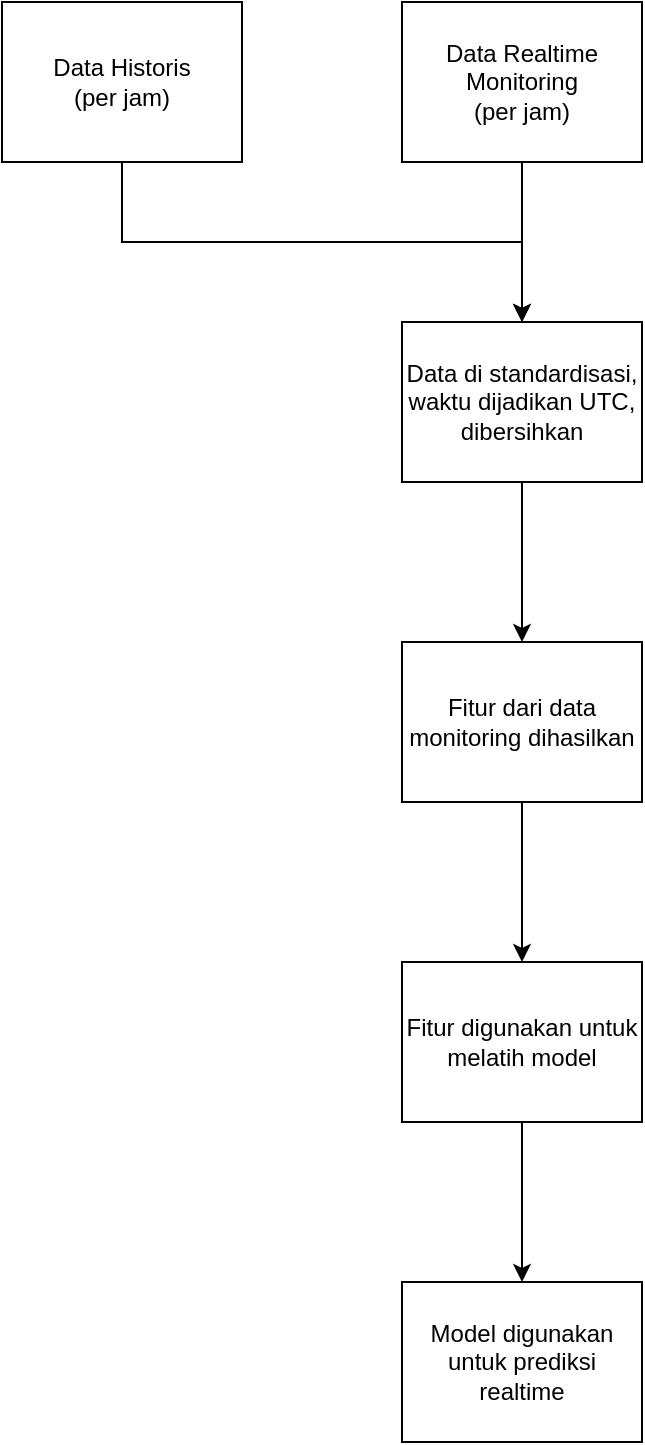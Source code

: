<mxfile version="27.0.5" pages="5">
  <diagram id="prtHgNgQTEPvFCAcTncT" name="Main">
    <mxGraphModel dx="703" dy="843" grid="1" gridSize="10" guides="1" tooltips="1" connect="1" arrows="1" fold="1" page="1" pageScale="1" pageWidth="827" pageHeight="1169" math="0" shadow="0">
      <root>
        <mxCell id="0" />
        <mxCell id="1" parent="0" />
        <mxCell id="jjmPVzldmqPU5VKHmvhN-4" style="edgeStyle=orthogonalEdgeStyle;rounded=0;orthogonalLoop=1;jettySize=auto;html=1;" parent="1" target="jjmPVzldmqPU5VKHmvhN-3" edge="1">
          <mxGeometry relative="1" as="geometry">
            <Array as="points">
              <mxPoint x="100" y="160" />
              <mxPoint x="300" y="160" />
            </Array>
            <mxPoint x="100" y="120" as="sourcePoint" />
          </mxGeometry>
        </mxCell>
        <mxCell id="jjmPVzldmqPU5VKHmvhN-5" value="" style="edgeStyle=orthogonalEdgeStyle;rounded=0;orthogonalLoop=1;jettySize=auto;html=1;" parent="1" source="jjmPVzldmqPU5VKHmvhN-1" target="jjmPVzldmqPU5VKHmvhN-3" edge="1">
          <mxGeometry relative="1" as="geometry" />
        </mxCell>
        <mxCell id="jjmPVzldmqPU5VKHmvhN-1" value="Data Realtime Monitoring&lt;div&gt;(per jam)&lt;/div&gt;" style="rounded=0;whiteSpace=wrap;html=1;" parent="1" vertex="1">
          <mxGeometry x="240" y="40" width="120" height="80" as="geometry" />
        </mxCell>
        <mxCell id="jjmPVzldmqPU5VKHmvhN-9" value="" style="edgeStyle=orthogonalEdgeStyle;rounded=0;orthogonalLoop=1;jettySize=auto;html=1;" parent="1" source="jjmPVzldmqPU5VKHmvhN-3" target="jjmPVzldmqPU5VKHmvhN-6" edge="1">
          <mxGeometry relative="1" as="geometry" />
        </mxCell>
        <mxCell id="jjmPVzldmqPU5VKHmvhN-3" value="Data di standardisasi, waktu dijadikan UTC, dibersihkan" style="rounded=0;whiteSpace=wrap;html=1;" parent="1" vertex="1">
          <mxGeometry x="240" y="200" width="120" height="80" as="geometry" />
        </mxCell>
        <mxCell id="jjmPVzldmqPU5VKHmvhN-10" value="" style="edgeStyle=orthogonalEdgeStyle;rounded=0;orthogonalLoop=1;jettySize=auto;html=1;" parent="1" source="jjmPVzldmqPU5VKHmvhN-6" target="jjmPVzldmqPU5VKHmvhN-7" edge="1">
          <mxGeometry relative="1" as="geometry" />
        </mxCell>
        <mxCell id="jjmPVzldmqPU5VKHmvhN-6" value="Fitur dari data monitoring dihasilkan" style="rounded=0;whiteSpace=wrap;html=1;" parent="1" vertex="1">
          <mxGeometry x="240" y="360" width="120" height="80" as="geometry" />
        </mxCell>
        <mxCell id="jjmPVzldmqPU5VKHmvhN-11" value="" style="edgeStyle=orthogonalEdgeStyle;rounded=0;orthogonalLoop=1;jettySize=auto;html=1;" parent="1" source="jjmPVzldmqPU5VKHmvhN-7" target="jjmPVzldmqPU5VKHmvhN-8" edge="1">
          <mxGeometry relative="1" as="geometry" />
        </mxCell>
        <mxCell id="jjmPVzldmqPU5VKHmvhN-7" value="Fitur digunakan untuk melatih model" style="rounded=0;whiteSpace=wrap;html=1;" parent="1" vertex="1">
          <mxGeometry x="240" y="520" width="120" height="80" as="geometry" />
        </mxCell>
        <mxCell id="jjmPVzldmqPU5VKHmvhN-8" value="Model digunakan untuk prediksi realtime" style="rounded=0;whiteSpace=wrap;html=1;" parent="1" vertex="1">
          <mxGeometry x="240" y="680" width="120" height="80" as="geometry" />
        </mxCell>
        <mxCell id="jjmPVzldmqPU5VKHmvhN-12" value="Data Historis&lt;div&gt;(per jam)&lt;/div&gt;" style="rounded=0;whiteSpace=wrap;html=1;" parent="1" vertex="1">
          <mxGeometry x="40" y="40" width="120" height="80" as="geometry" />
        </mxCell>
      </root>
    </mxGraphModel>
  </diagram>
  <diagram id="GODUYR_VW3gj8--SQgzY" name="Pembersihan D">
    <mxGraphModel dx="1426" dy="859" grid="1" gridSize="10" guides="1" tooltips="1" connect="1" arrows="1" fold="1" page="1" pageScale="1" pageWidth="827" pageHeight="1169" math="0" shadow="0">
      <root>
        <mxCell id="0" />
        <mxCell id="1" parent="0" />
        <mxCell id="fDQKrxEBqIQILFexf20v-3" value="" style="edgeStyle=orthogonalEdgeStyle;rounded=0;orthogonalLoop=1;jettySize=auto;html=1;" edge="1" parent="1" source="MachPcNKG8C5-KGz2Xma-1" target="fDQKrxEBqIQILFexf20v-1">
          <mxGeometry relative="1" as="geometry" />
        </mxCell>
        <mxCell id="MachPcNKG8C5-KGz2Xma-1" value="Data Monitoring&lt;div&gt;(Wh)&lt;/div&gt;" style="rounded=0;whiteSpace=wrap;html=1;" vertex="1" parent="1">
          <mxGeometry x="40" y="40" width="120" height="80" as="geometry" />
        </mxCell>
        <mxCell id="fDQKrxEBqIQILFexf20v-4" style="edgeStyle=orthogonalEdgeStyle;rounded=0;orthogonalLoop=1;jettySize=auto;html=1;entryX=0.5;entryY=0;entryDx=0;entryDy=0;" edge="1" parent="1" source="LHrDArqyumovbnPA8ol3-1" target="fDQKrxEBqIQILFexf20v-1">
          <mxGeometry relative="1" as="geometry">
            <Array as="points">
              <mxPoint x="300" y="160" />
              <mxPoint x="100" y="160" />
            </Array>
          </mxGeometry>
        </mxCell>
        <mxCell id="LHrDArqyumovbnPA8ol3-1" value="Data Waktu&lt;div&gt;(&lt;span style=&quot;background-color: transparent; color: light-dark(rgb(0, 0, 0), rgb(255, 255, 255));&quot;&gt;YYYY-MM-DDT HH&lt;/span&gt;&lt;span style=&quot;background-color: transparent; color: light-dark(rgb(0, 0, 0), rgb(255, 255, 255));&quot;&gt;)&lt;/span&gt;&lt;/div&gt;" style="rounded=0;whiteSpace=wrap;html=1;" vertex="1" parent="1">
          <mxGeometry x="240" y="40" width="120" height="80" as="geometry" />
        </mxCell>
        <mxCell id="fDQKrxEBqIQILFexf20v-5" value="" style="edgeStyle=orthogonalEdgeStyle;rounded=0;orthogonalLoop=1;jettySize=auto;html=1;" edge="1" parent="1" source="fDQKrxEBqIQILFexf20v-1" target="fDQKrxEBqIQILFexf20v-2">
          <mxGeometry relative="1" as="geometry" />
        </mxCell>
        <mxCell id="fDQKrxEBqIQILFexf20v-1" value="Gabungkan data monitoring dan waktu" style="rounded=0;whiteSpace=wrap;html=1;" vertex="1" parent="1">
          <mxGeometry x="40" y="200" width="120" height="80" as="geometry" />
        </mxCell>
        <mxCell id="fDQKrxEBqIQILFexf20v-9" value="" style="edgeStyle=orthogonalEdgeStyle;rounded=0;orthogonalLoop=1;jettySize=auto;html=1;" edge="1" parent="1" source="fDQKrxEBqIQILFexf20v-2" target="fDQKrxEBqIQILFexf20v-8">
          <mxGeometry relative="1" as="geometry" />
        </mxCell>
        <mxCell id="fDQKrxEBqIQILFexf20v-2" value="Jika ada data monitoring yang tidak ada, maka data akan diambil dari data minggu lalu" style="rounded=0;whiteSpace=wrap;html=1;" vertex="1" parent="1">
          <mxGeometry x="40" y="360" width="120" height="80" as="geometry" />
        </mxCell>
        <mxCell id="fDQKrxEBqIQILFexf20v-8" value="Simpan data lengkap di database" style="rounded=0;whiteSpace=wrap;html=1;" vertex="1" parent="1">
          <mxGeometry x="40" y="520" width="120" height="80" as="geometry" />
        </mxCell>
      </root>
    </mxGraphModel>
  </diagram>
  <diagram id="iID-ONn3AUzZCE_32AGx" name="Pembuatan Fitur">
    <mxGraphModel dx="703" dy="843" grid="1" gridSize="10" guides="1" tooltips="1" connect="1" arrows="1" fold="1" page="1" pageScale="1" pageWidth="827" pageHeight="1169" math="0" shadow="0">
      <root>
        <mxCell id="0" />
        <mxCell id="1" parent="0" />
        <mxCell id="oXj-AVKTCjqHkpfMko2F-11" style="edgeStyle=orthogonalEdgeStyle;rounded=0;orthogonalLoop=1;jettySize=auto;html=1;" parent="1" source="J4-6qxSkY7Nic9wMOdg0-1" target="oXj-AVKTCjqHkpfMko2F-7" edge="1">
          <mxGeometry relative="1" as="geometry" />
        </mxCell>
        <mxCell id="J4-6qxSkY7Nic9wMOdg0-1" value="Pembuatan fitur jam&lt;div&gt;(0-23)&lt;/div&gt;" style="rounded=0;whiteSpace=wrap;html=1;" parent="1" vertex="1">
          <mxGeometry x="40" y="200" width="120" height="80" as="geometry" />
        </mxCell>
        <mxCell id="oXj-AVKTCjqHkpfMko2F-1" value="" style="edgeStyle=orthogonalEdgeStyle;rounded=0;orthogonalLoop=1;jettySize=auto;html=1;" parent="1" source="J4-6qxSkY7Nic9wMOdg0-2" target="J4-6qxSkY7Nic9wMOdg0-1" edge="1">
          <mxGeometry relative="1" as="geometry" />
        </mxCell>
        <mxCell id="oXj-AVKTCjqHkpfMko2F-2" style="edgeStyle=orthogonalEdgeStyle;rounded=0;orthogonalLoop=1;jettySize=auto;html=1;entryX=0.5;entryY=0;entryDx=0;entryDy=0;" parent="1" source="J4-6qxSkY7Nic9wMOdg0-2" target="J4-6qxSkY7Nic9wMOdg0-3" edge="1">
          <mxGeometry relative="1" as="geometry">
            <Array as="points">
              <mxPoint x="100" y="160" />
              <mxPoint x="300" y="160" />
            </Array>
          </mxGeometry>
        </mxCell>
        <mxCell id="oXj-AVKTCjqHkpfMko2F-3" style="edgeStyle=orthogonalEdgeStyle;rounded=0;orthogonalLoop=1;jettySize=auto;html=1;" parent="1" source="J4-6qxSkY7Nic9wMOdg0-2" target="J4-6qxSkY7Nic9wMOdg0-4" edge="1">
          <mxGeometry relative="1" as="geometry">
            <Array as="points">
              <mxPoint x="100" y="160" />
              <mxPoint x="500" y="160" />
            </Array>
          </mxGeometry>
        </mxCell>
        <mxCell id="oXj-AVKTCjqHkpfMko2F-4" style="edgeStyle=orthogonalEdgeStyle;rounded=0;orthogonalLoop=1;jettySize=auto;html=1;" parent="1" source="J4-6qxSkY7Nic9wMOdg0-2" target="J4-6qxSkY7Nic9wMOdg0-5" edge="1">
          <mxGeometry relative="1" as="geometry">
            <Array as="points">
              <mxPoint x="100" y="160" />
              <mxPoint x="700" y="160" />
            </Array>
          </mxGeometry>
        </mxCell>
        <mxCell id="oXj-AVKTCjqHkpfMko2F-5" style="edgeStyle=orthogonalEdgeStyle;rounded=0;orthogonalLoop=1;jettySize=auto;html=1;" parent="1" source="J4-6qxSkY7Nic9wMOdg0-2" target="J4-6qxSkY7Nic9wMOdg0-6" edge="1">
          <mxGeometry relative="1" as="geometry">
            <Array as="points">
              <mxPoint x="100" y="160" />
              <mxPoint x="900" y="160" />
            </Array>
          </mxGeometry>
        </mxCell>
        <mxCell id="J4-6qxSkY7Nic9wMOdg0-2" value="Data lengkap pada database" style="rounded=0;whiteSpace=wrap;html=1;" parent="1" vertex="1">
          <mxGeometry x="40" y="40" width="120" height="80" as="geometry" />
        </mxCell>
        <mxCell id="oXj-AVKTCjqHkpfMko2F-13" style="edgeStyle=orthogonalEdgeStyle;rounded=0;orthogonalLoop=1;jettySize=auto;html=1;" parent="1" source="J4-6qxSkY7Nic9wMOdg0-3" target="oXj-AVKTCjqHkpfMko2F-7" edge="1">
          <mxGeometry relative="1" as="geometry">
            <Array as="points">
              <mxPoint x="300" y="320" />
              <mxPoint x="100" y="320" />
            </Array>
          </mxGeometry>
        </mxCell>
        <mxCell id="J4-6qxSkY7Nic9wMOdg0-3" value="Pembuatan fitur hari pada minggu&lt;div&gt;(0-6)&lt;/div&gt;" style="rounded=0;whiteSpace=wrap;html=1;" parent="1" vertex="1">
          <mxGeometry x="240" y="200" width="120" height="80" as="geometry" />
        </mxCell>
        <mxCell id="oXj-AVKTCjqHkpfMko2F-14" style="edgeStyle=orthogonalEdgeStyle;rounded=0;orthogonalLoop=1;jettySize=auto;html=1;" parent="1" source="J4-6qxSkY7Nic9wMOdg0-4" target="oXj-AVKTCjqHkpfMko2F-7" edge="1">
          <mxGeometry relative="1" as="geometry">
            <Array as="points">
              <mxPoint x="500" y="320" />
              <mxPoint x="100" y="320" />
            </Array>
          </mxGeometry>
        </mxCell>
        <mxCell id="J4-6qxSkY7Nic9wMOdg0-4" value="Pembuatan fitur hari pada bulan&lt;div&gt;(1-30*)&lt;/div&gt;" style="rounded=0;whiteSpace=wrap;html=1;" parent="1" vertex="1">
          <mxGeometry x="440" y="200" width="120" height="80" as="geometry" />
        </mxCell>
        <mxCell id="oXj-AVKTCjqHkpfMko2F-15" style="edgeStyle=orthogonalEdgeStyle;rounded=0;orthogonalLoop=1;jettySize=auto;html=1;" parent="1" source="J4-6qxSkY7Nic9wMOdg0-5" target="oXj-AVKTCjqHkpfMko2F-7" edge="1">
          <mxGeometry relative="1" as="geometry">
            <Array as="points">
              <mxPoint x="700" y="320" />
              <mxPoint x="100" y="320" />
            </Array>
          </mxGeometry>
        </mxCell>
        <mxCell id="J4-6qxSkY7Nic9wMOdg0-5" value="Pembuatan fitur is_weekend&lt;div&gt;(0,1)&lt;/div&gt;" style="rounded=0;whiteSpace=wrap;html=1;" parent="1" vertex="1">
          <mxGeometry x="640" y="200" width="120" height="80" as="geometry" />
        </mxCell>
        <mxCell id="oXj-AVKTCjqHkpfMko2F-12" style="edgeStyle=orthogonalEdgeStyle;rounded=0;orthogonalLoop=1;jettySize=auto;html=1;" parent="1" source="J4-6qxSkY7Nic9wMOdg0-6" target="oXj-AVKTCjqHkpfMko2F-7" edge="1">
          <mxGeometry relative="1" as="geometry">
            <Array as="points">
              <mxPoint x="900" y="320" />
              <mxPoint x="100" y="320" />
            </Array>
          </mxGeometry>
        </mxCell>
        <mxCell id="J4-6qxSkY7Nic9wMOdg0-6" value="Pembuatan fitur lag&lt;div&gt;(1, 24, 72, 168)&lt;/div&gt;" style="rounded=0;whiteSpace=wrap;html=1;" parent="1" vertex="1">
          <mxGeometry x="840" y="200" width="120" height="80" as="geometry" />
        </mxCell>
        <mxCell id="oXj-AVKTCjqHkpfMko2F-10" value="" style="edgeStyle=orthogonalEdgeStyle;rounded=0;orthogonalLoop=1;jettySize=auto;html=1;" parent="1" source="oXj-AVKTCjqHkpfMko2F-7" target="oXj-AVKTCjqHkpfMko2F-9" edge="1">
          <mxGeometry relative="1" as="geometry" />
        </mxCell>
        <mxCell id="oXj-AVKTCjqHkpfMko2F-7" value="Gabungkan semua fitur" style="rounded=0;whiteSpace=wrap;html=1;" parent="1" vertex="1">
          <mxGeometry x="40" y="360" width="120" height="80" as="geometry" />
        </mxCell>
        <mxCell id="IqF4YIDoQW0oltOMQO7R-2" value="" style="edgeStyle=orthogonalEdgeStyle;rounded=0;orthogonalLoop=1;jettySize=auto;html=1;" parent="1" source="oXj-AVKTCjqHkpfMko2F-9" target="IqF4YIDoQW0oltOMQO7R-1" edge="1">
          <mxGeometry relative="1" as="geometry" />
        </mxCell>
        <mxCell id="oXj-AVKTCjqHkpfMko2F-9" value="Pembuatan target_variable (y)" style="rounded=0;whiteSpace=wrap;html=1;" parent="1" vertex="1">
          <mxGeometry x="40" y="520" width="120" height="80" as="geometry" />
        </mxCell>
        <mxCell id="IqF4YIDoQW0oltOMQO7R-1" value="Data training" style="rounded=0;whiteSpace=wrap;html=1;" parent="1" vertex="1">
          <mxGeometry x="40" y="680" width="120" height="80" as="geometry" />
        </mxCell>
      </root>
    </mxGraphModel>
  </diagram>
  <diagram id="RIXmtwjx6BgPQqYtD7t1" name="Pelatihan Model">
    <mxGraphModel dx="922" dy="850" grid="1" gridSize="10" guides="1" tooltips="1" connect="1" arrows="1" fold="1" page="1" pageScale="1" pageWidth="827" pageHeight="1169" math="0" shadow="0">
      <root>
        <mxCell id="0" />
        <mxCell id="1" parent="0" />
        <mxCell id="smEXofASM3ynLmpUuGql-4" value="" style="edgeStyle=orthogonalEdgeStyle;rounded=0;orthogonalLoop=1;jettySize=auto;html=1;" edge="1" parent="1" source="smEXofASM3ynLmpUuGql-1" target="smEXofASM3ynLmpUuGql-2">
          <mxGeometry relative="1" as="geometry" />
        </mxCell>
        <mxCell id="smEXofASM3ynLmpUuGql-1" value="Data training" style="rounded=0;whiteSpace=wrap;html=1;" vertex="1" parent="1">
          <mxGeometry x="40" y="40" width="120" height="80" as="geometry" />
        </mxCell>
        <mxCell id="smEXofASM3ynLmpUuGql-8" value="" style="edgeStyle=orthogonalEdgeStyle;rounded=0;orthogonalLoop=1;jettySize=auto;html=1;" edge="1" parent="1" source="smEXofASM3ynLmpUuGql-2" target="smEXofASM3ynLmpUuGql-7">
          <mxGeometry relative="1" as="geometry" />
        </mxCell>
        <mxCell id="smEXofASM3ynLmpUuGql-2" value="Pelatihan dan validasi model" style="rounded=0;whiteSpace=wrap;html=1;" vertex="1" parent="1">
          <mxGeometry x="40" y="200" width="120" height="80" as="geometry" />
        </mxCell>
        <mxCell id="smEXofASM3ynLmpUuGql-5" style="edgeStyle=orthogonalEdgeStyle;rounded=0;orthogonalLoop=1;jettySize=auto;html=1;entryX=0.5;entryY=0;entryDx=0;entryDy=0;" edge="1" parent="1" source="smEXofASM3ynLmpUuGql-3" target="smEXofASM3ynLmpUuGql-2">
          <mxGeometry relative="1" as="geometry">
            <Array as="points">
              <mxPoint x="300" y="160" />
              <mxPoint x="100" y="160" />
            </Array>
          </mxGeometry>
        </mxCell>
        <mxCell id="smEXofASM3ynLmpUuGql-3" value="Hyperparameter" style="rounded=0;whiteSpace=wrap;html=1;" vertex="1" parent="1">
          <mxGeometry x="240" y="40" width="120" height="80" as="geometry" />
        </mxCell>
        <mxCell id="smEXofASM3ynLmpUuGql-7" value="Penyimpanan" style="rounded=0;whiteSpace=wrap;html=1;" vertex="1" parent="1">
          <mxGeometry x="40" y="360" width="120" height="80" as="geometry" />
        </mxCell>
        <mxCell id="smEXofASM3ynLmpUuGql-9" value="*per model" style="text;html=1;align=center;verticalAlign=middle;resizable=0;points=[];autosize=1;strokeColor=none;fillColor=none;" vertex="1" parent="1">
          <mxGeometry x="160" width="80" height="30" as="geometry" />
        </mxCell>
      </root>
    </mxGraphModel>
  </diagram>
  <diagram id="4OYm57kb_eYrYTqd8KtX" name="Prediksi">
    <mxGraphModel dx="922" dy="850" grid="1" gridSize="10" guides="1" tooltips="1" connect="1" arrows="1" fold="1" page="1" pageScale="1" pageWidth="827" pageHeight="1169" math="0" shadow="0">
      <root>
        <mxCell id="0" />
        <mxCell id="1" parent="0" />
      </root>
    </mxGraphModel>
  </diagram>
</mxfile>
